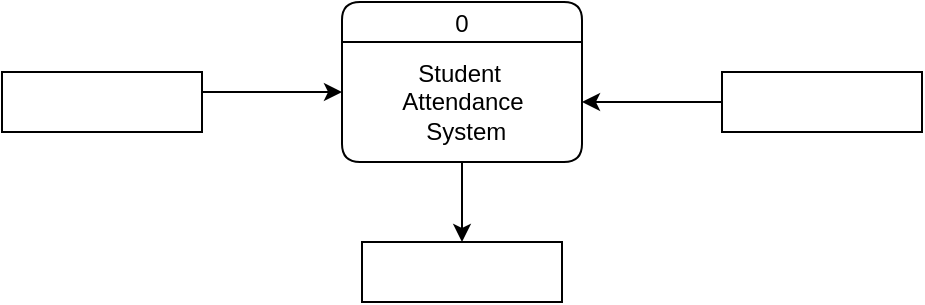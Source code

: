 <mxfile version="24.8.6">
  <diagram name="Page-1" id="WNLtnBHWU46KUINvDLu1">
    <mxGraphModel dx="555" dy="398" grid="1" gridSize="10" guides="1" tooltips="1" connect="1" arrows="1" fold="1" page="1" pageScale="1" pageWidth="827" pageHeight="1169" math="0" shadow="0">
      <root>
        <mxCell id="0" />
        <mxCell id="1" parent="0" />
        <mxCell id="lq2wjryCtouyhxwAWbAZ-8" value="" style="edgeStyle=orthogonalEdgeStyle;rounded=0;orthogonalLoop=1;jettySize=auto;html=1;" edge="1" parent="1" source="lq2wjryCtouyhxwAWbAZ-2" target="lq2wjryCtouyhxwAWbAZ-6">
          <mxGeometry relative="1" as="geometry" />
        </mxCell>
        <mxCell id="lq2wjryCtouyhxwAWbAZ-2" value="0" style="swimlane;fontStyle=0;childLayout=stackLayout;horizontal=1;startSize=20;fillColor=#ffffff;horizontalStack=0;resizeParent=1;resizeParentMax=0;resizeLast=0;collapsible=0;marginBottom=0;swimlaneFillColor=#ffffff;rounded=1;" vertex="1" parent="1">
          <mxGeometry x="300" y="210" width="120" height="80" as="geometry" />
        </mxCell>
        <mxCell id="lq2wjryCtouyhxwAWbAZ-3" value="Student&amp;nbsp;&lt;div&gt;Attendance&lt;div&gt;&amp;nbsp;System&lt;/div&gt;&lt;/div&gt;" style="text;html=1;align=center;verticalAlign=middle;resizable=0;points=[];autosize=1;strokeColor=none;fillColor=none;" vertex="1" parent="lq2wjryCtouyhxwAWbAZ-2">
          <mxGeometry y="20" width="120" height="60" as="geometry" />
        </mxCell>
        <mxCell id="lq2wjryCtouyhxwAWbAZ-7" value="" style="edgeStyle=orthogonalEdgeStyle;rounded=0;orthogonalLoop=1;jettySize=auto;html=1;" edge="1" parent="1" source="lq2wjryCtouyhxwAWbAZ-4" target="lq2wjryCtouyhxwAWbAZ-3">
          <mxGeometry relative="1" as="geometry">
            <Array as="points">
              <mxPoint x="280" y="255" />
              <mxPoint x="280" y="255" />
            </Array>
          </mxGeometry>
        </mxCell>
        <mxCell id="lq2wjryCtouyhxwAWbAZ-4" value="" style="html=1;dashed=0;whiteSpace=wrap;" vertex="1" parent="1">
          <mxGeometry x="130" y="245" width="100" height="30" as="geometry" />
        </mxCell>
        <mxCell id="lq2wjryCtouyhxwAWbAZ-9" value="" style="edgeStyle=orthogonalEdgeStyle;rounded=0;orthogonalLoop=1;jettySize=auto;html=1;" edge="1" parent="1" source="lq2wjryCtouyhxwAWbAZ-5" target="lq2wjryCtouyhxwAWbAZ-3">
          <mxGeometry relative="1" as="geometry" />
        </mxCell>
        <mxCell id="lq2wjryCtouyhxwAWbAZ-5" value="" style="html=1;dashed=0;whiteSpace=wrap;" vertex="1" parent="1">
          <mxGeometry x="490" y="245" width="100" height="30" as="geometry" />
        </mxCell>
        <mxCell id="lq2wjryCtouyhxwAWbAZ-6" value="" style="html=1;dashed=0;whiteSpace=wrap;" vertex="1" parent="1">
          <mxGeometry x="310" y="330" width="100" height="30" as="geometry" />
        </mxCell>
      </root>
    </mxGraphModel>
  </diagram>
</mxfile>
